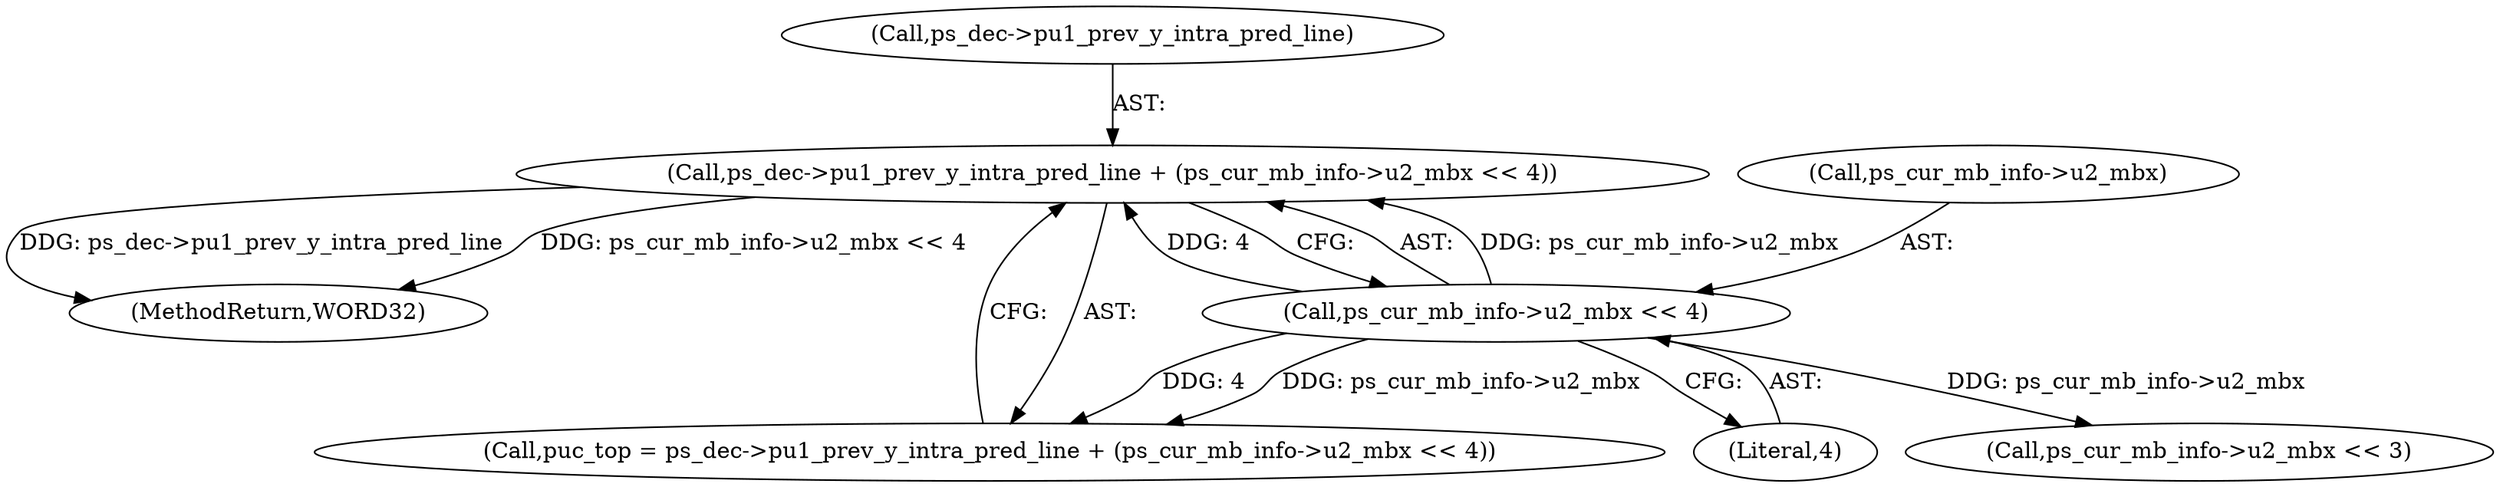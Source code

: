 digraph "0_Android_a583270e1c96d307469c83dc42bd3c5f1b9ef63f@pointer" {
"1000629" [label="(Call,ps_dec->pu1_prev_y_intra_pred_line + (ps_cur_mb_info->u2_mbx << 4))"];
"1000633" [label="(Call,ps_cur_mb_info->u2_mbx << 4)"];
"1000637" [label="(Literal,4)"];
"1003254" [label="(MethodReturn,WORD32)"];
"1000630" [label="(Call,ps_dec->pu1_prev_y_intra_pred_line)"];
"1000645" [label="(Call,ps_cur_mb_info->u2_mbx << 3)"];
"1000629" [label="(Call,ps_dec->pu1_prev_y_intra_pred_line + (ps_cur_mb_info->u2_mbx << 4))"];
"1000634" [label="(Call,ps_cur_mb_info->u2_mbx)"];
"1000627" [label="(Call,puc_top = ps_dec->pu1_prev_y_intra_pred_line + (ps_cur_mb_info->u2_mbx << 4))"];
"1000633" [label="(Call,ps_cur_mb_info->u2_mbx << 4)"];
"1000629" -> "1000627"  [label="AST: "];
"1000629" -> "1000633"  [label="CFG: "];
"1000630" -> "1000629"  [label="AST: "];
"1000633" -> "1000629"  [label="AST: "];
"1000627" -> "1000629"  [label="CFG: "];
"1000629" -> "1003254"  [label="DDG: ps_dec->pu1_prev_y_intra_pred_line"];
"1000629" -> "1003254"  [label="DDG: ps_cur_mb_info->u2_mbx << 4"];
"1000633" -> "1000629"  [label="DDG: ps_cur_mb_info->u2_mbx"];
"1000633" -> "1000629"  [label="DDG: 4"];
"1000633" -> "1000637"  [label="CFG: "];
"1000634" -> "1000633"  [label="AST: "];
"1000637" -> "1000633"  [label="AST: "];
"1000633" -> "1000627"  [label="DDG: ps_cur_mb_info->u2_mbx"];
"1000633" -> "1000627"  [label="DDG: 4"];
"1000633" -> "1000645"  [label="DDG: ps_cur_mb_info->u2_mbx"];
}
